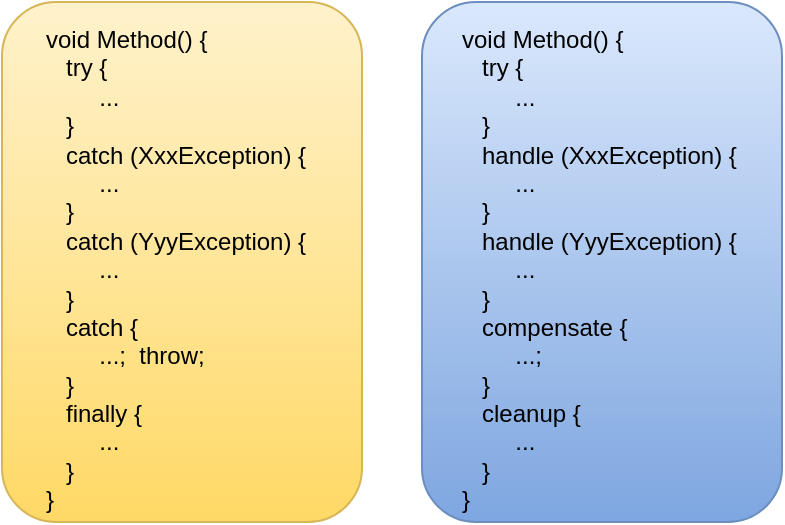<mxfile version="13.9.9" type="device"><diagram id="1aeQkOL9bH9n71UPRZuQ" name="第 1 页"><mxGraphModel dx="1106" dy="972" grid="1" gridSize="10" guides="1" tooltips="1" connect="1" arrows="1" fold="1" page="1" pageScale="1" pageWidth="827" pageHeight="1169" math="0" shadow="0"><root><mxCell id="0"/><mxCell id="1" parent="0"/><mxCell id="pcg8A3B_FtTDjpMY0yrQ-1" value="" style="rounded=1;whiteSpace=wrap;html=1;gradientColor=#ffd966;fillColor=#fff2cc;strokeColor=#d6b656;" vertex="1" parent="1"><mxGeometry x="160" y="280" width="180" height="260" as="geometry"/></mxCell><mxCell id="pcg8A3B_FtTDjpMY0yrQ-2" value="" style="rounded=1;whiteSpace=wrap;html=1;gradientColor=#7ea6e0;fillColor=#dae8fc;strokeColor=#6c8ebf;" vertex="1" parent="1"><mxGeometry x="370" y="280" width="180" height="260" as="geometry"/></mxCell><mxCell id="pcg8A3B_FtTDjpMY0yrQ-3" value="void Method() {&lt;br&gt;&lt;div&gt;&lt;span&gt;&amp;nbsp; &amp;nbsp;try {&lt;/span&gt;&lt;/div&gt;&lt;div&gt;&lt;span&gt;&amp;nbsp; &amp;nbsp; &amp;nbsp; &amp;nbsp; ...&lt;/span&gt;&lt;/div&gt;&lt;div&gt;&lt;span&gt;&amp;nbsp; &amp;nbsp;}&lt;/span&gt;&lt;/div&gt;&lt;div&gt;&amp;nbsp; &amp;nbsp;catch (XxxException) {&lt;/div&gt;&lt;div&gt;&amp;nbsp; &amp;nbsp; &amp;nbsp; &amp;nbsp; ...&lt;/div&gt;&lt;div&gt;&amp;nbsp; &amp;nbsp;}&lt;/div&gt;&lt;div&gt;&amp;nbsp; &amp;nbsp;catch (YyyException) {&lt;/div&gt;&lt;div&gt;&amp;nbsp; &amp;nbsp; &amp;nbsp; &amp;nbsp; ...&lt;/div&gt;&lt;div&gt;&amp;nbsp; &amp;nbsp;}&lt;/div&gt;&lt;div&gt;&amp;nbsp; &amp;nbsp;catch {&lt;/div&gt;&lt;div&gt;&amp;nbsp; &amp;nbsp; &amp;nbsp; &amp;nbsp; ...;&amp;nbsp; throw;&lt;/div&gt;&lt;div&gt;&amp;nbsp; &amp;nbsp;}&lt;/div&gt;&lt;div&gt;&amp;nbsp; &amp;nbsp;finally {&lt;/div&gt;&lt;div&gt;&amp;nbsp; &amp;nbsp; &amp;nbsp; &amp;nbsp; ...&lt;/div&gt;&lt;div&gt;&amp;nbsp; &amp;nbsp;}&amp;nbsp;&lt;/div&gt;&lt;div&gt;&lt;span&gt;}&lt;/span&gt;&lt;/div&gt;" style="text;html=1;strokeColor=none;fillColor=none;align=left;verticalAlign=top;whiteSpace=wrap;rounded=0;" vertex="1" parent="1"><mxGeometry x="180" y="285" width="140" height="255" as="geometry"/></mxCell><mxCell id="pcg8A3B_FtTDjpMY0yrQ-4" value="void Method() {&lt;br&gt;&lt;div&gt;&lt;span&gt;&amp;nbsp; &amp;nbsp;try {&lt;/span&gt;&lt;/div&gt;&lt;div&gt;&lt;span&gt;&amp;nbsp; &amp;nbsp; &amp;nbsp; &amp;nbsp; ...&lt;/span&gt;&lt;/div&gt;&lt;div&gt;&lt;span&gt;&amp;nbsp; &amp;nbsp;}&lt;/span&gt;&lt;/div&gt;&lt;div&gt;&amp;nbsp; &amp;nbsp;handle (XxxException) {&lt;/div&gt;&lt;div&gt;&amp;nbsp; &amp;nbsp; &amp;nbsp; &amp;nbsp; ...&lt;/div&gt;&lt;div&gt;&amp;nbsp; &amp;nbsp;}&lt;/div&gt;&lt;div&gt;&amp;nbsp; &amp;nbsp;handle (YyyException) {&lt;/div&gt;&lt;div&gt;&amp;nbsp; &amp;nbsp; &amp;nbsp; &amp;nbsp; ...&lt;/div&gt;&lt;div&gt;&amp;nbsp; &amp;nbsp;}&lt;/div&gt;&lt;div&gt;&amp;nbsp; &amp;nbsp;compensate {&lt;/div&gt;&lt;div&gt;&amp;nbsp; &amp;nbsp; &amp;nbsp; &amp;nbsp; ...;&amp;nbsp;&lt;/div&gt;&lt;div&gt;&amp;nbsp; &amp;nbsp;}&lt;/div&gt;&lt;div&gt;&amp;nbsp; &amp;nbsp;cleanup {&lt;/div&gt;&lt;div&gt;&amp;nbsp; &amp;nbsp; &amp;nbsp; &amp;nbsp; ...&lt;/div&gt;&lt;div&gt;&amp;nbsp; &amp;nbsp;}&amp;nbsp;&lt;/div&gt;&lt;div&gt;&lt;span&gt;}&lt;/span&gt;&lt;/div&gt;" style="text;html=1;strokeColor=none;fillColor=none;align=left;verticalAlign=top;whiteSpace=wrap;rounded=0;" vertex="1" parent="1"><mxGeometry x="388" y="285" width="150" height="255" as="geometry"/></mxCell></root></mxGraphModel></diagram></mxfile>